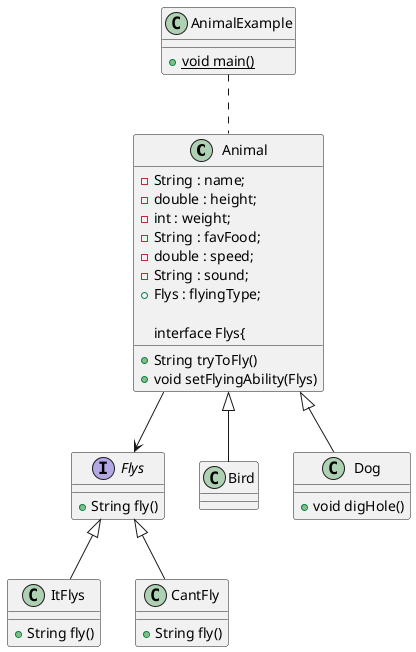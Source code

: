 @startuml DCL

class Animal{
    - String : name;
	- double : height;
	- int : weight;
	- String : favFood;
	- double : speed;
	- String : sound;
    + Flys : flyingType;

    + String tryToFly()
interface Flys{
    + void setFlyingAbility(Flys)
}

class AnimalExample{
    {static} + void main()
}

class Bird{}

class Dog{
    + void digHole()
}

interface Flys{
    + String fly()
}
class ItFlys{
    + String fly()
}
class CantFly{
    + String fly()
}

ItFlys -up-|> Flys
CantFly -up-|> Flys

Flys <-up- Animal
Bird -up-|> Animal
Dog -up-|> Animal

AnimalExample .. Animal

@enduml


@startuml DSS

skinparam Style strictuml
title Diagramme de séquence
actor AnimalExemple
participant "sparky:Dog" as Dog
participant "tweety:Bird" as Bird
participant "flyingType:CantFly" as CantFly
participant "flyingType:ItFlys" as CanFly
participant "newFlyingType:ItFlys" as CanFly2
participant "System.out" as sysout

AnimalExemple -> Dog ** : Animal sparky = new Dog()
Dog -> CantFly ** : Flys flyingType = new CantFly()
AnimalExemple -> Dog : String flyText = tryToFly()
Dog -> CantFly : String flyText = fly()
AnimalExemple -> sysout: println(flyText)
== ==

AnimalExemple -> Bird ** : Animal tweety = new Bird()
Bird -> CanFly ** : Flys flyingType = new ItFlys()
AnimalExemple -> Bird : String flyText = tryToFly()
Bird -> CanFly : String flyText = fly()
AnimalExemple -> sysout: println(flyText)

== ==

AnimalExemple -> CanFly2 ** : Flys newFlyingType = new ItFlys()
AnimalExemple -> Dog : setFlyingAbility(newFlyingType)
AnimalExemple -> Dog : String flyText = tryToFly()
Dog -> CanFly2 : String flyText = fly()
AnimalExemple -> sysout: println(flyText)

@enduml